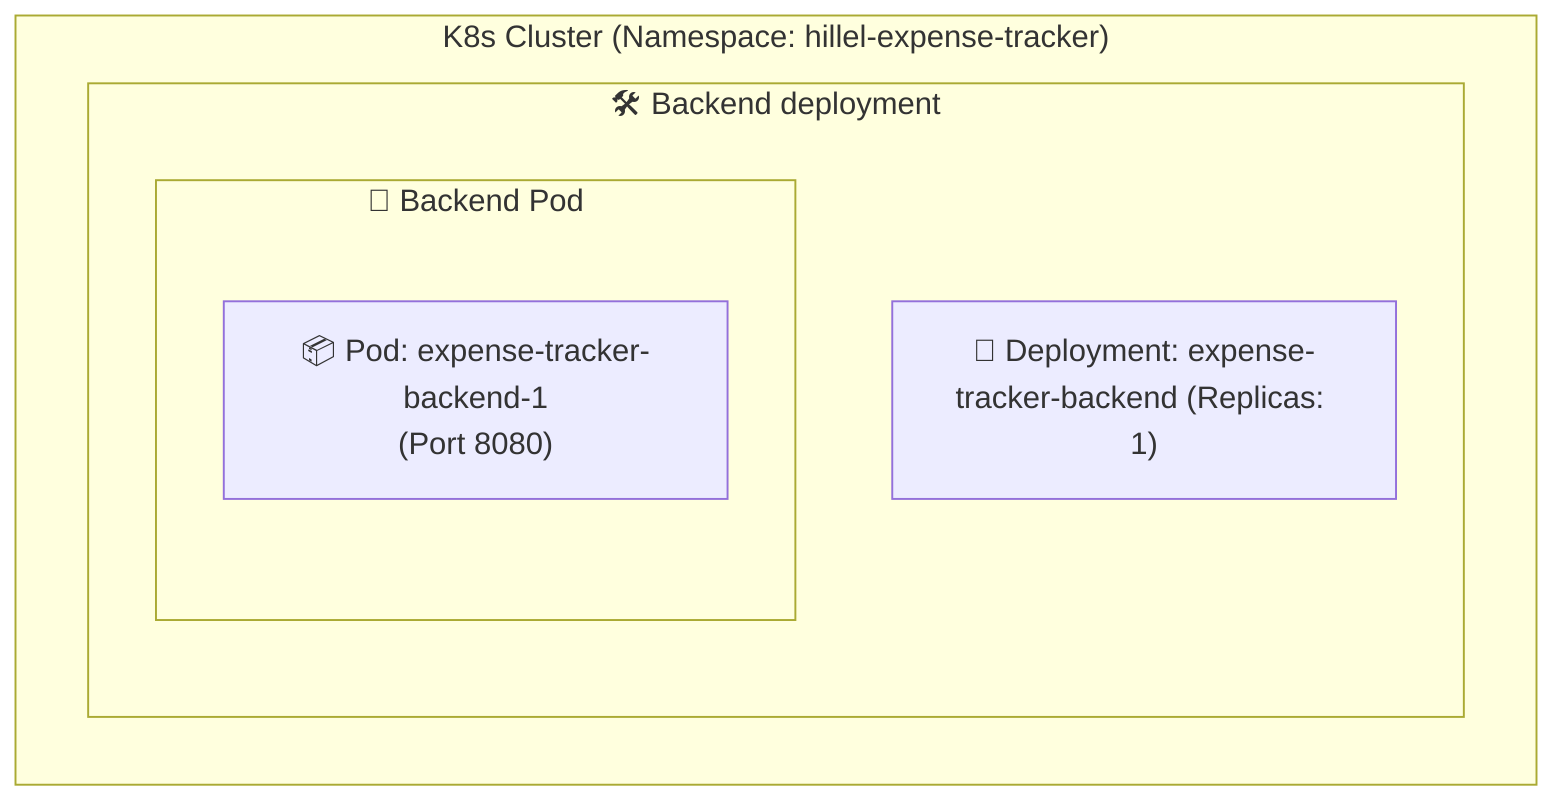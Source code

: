 flowchart TD
    subgraph subGraph0["🔄 Backend Pod"]
        BackendPod1["📦 Pod: expense-tracker-backend-1\n(Port 8080)"]
    end
    subgraph subGraph1["🛠️ Backend deployment"]
        BackendDeploy["🚀 Deployment: expense-tracker-backend (Replicas: 1)"]
        subGraph0
    end
%%    subgraph subGraph2["🔄 MySQL Pod"]
%%        MySQLPod["🗄️ Pod: expense-tracker-mysql (Port 3306)"]
%%    end
%%    subgraph subGraph3["🗄️ Database deployment"]
%%        MySQLDeploy["📀 Deployment: expense-tracker-mysql"]
%%        subGraph2
%%    end
    subgraph subGraph4[" K8s Cluster (Namespace: hillel-expense-tracker)"]
%%        Ingress
%%        BackendService["🔄 Service: expense-tracker-backend\n(Load Balancer)"]
        subGraph1
%%        MySQLService["🔄 Service: expense-tracker-mysql"]
%%        subGraph3
    end
%%    Client["🌍 External Client: web app, mobile app, desktop client"] -- "HTTP Request to example.com/tracker/api" --> Ingress["🛡️ Ingress Controller\n(example.com)"]
%%    Ingress --> BackendService
%%    BackendService -- Load Balancing --> BackendPod1
%%    BackendPod1 --> MySQLService
%%    MySQLService --> MySQLPod